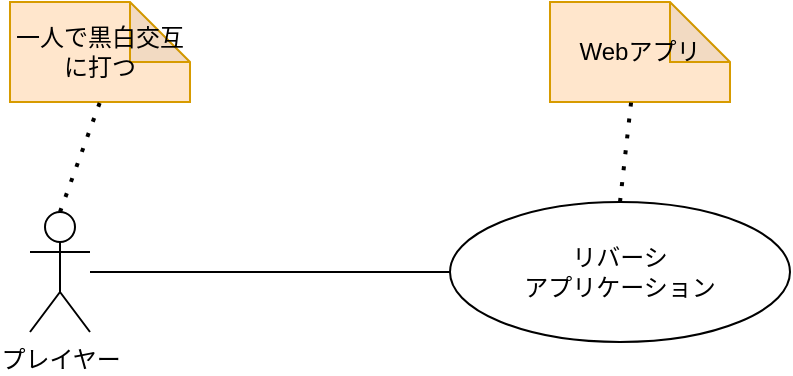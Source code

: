 <mxfile>
    <diagram id="rp7vv8eOk26Zs0YtKJnM" name="Page-1">
        <mxGraphModel dx="486" dy="371" grid="1" gridSize="10" guides="1" tooltips="1" connect="1" arrows="1" fold="1" page="1" pageScale="1" pageWidth="850" pageHeight="1100" math="0" shadow="0">
            <root>
                <mxCell id="0"/>
                <mxCell id="1" parent="0"/>
                <mxCell id="2" value="リバーシ&lt;br&gt;アプリケーション" style="ellipse;whiteSpace=wrap;html=1;" vertex="1" parent="1">
                    <mxGeometry x="350" y="460" width="170" height="70" as="geometry"/>
                </mxCell>
                <mxCell id="3" value="プレイヤー" style="shape=umlActor;verticalLabelPosition=bottom;verticalAlign=top;html=1;" vertex="1" parent="1">
                    <mxGeometry x="140" y="465" width="30" height="60" as="geometry"/>
                </mxCell>
                <mxCell id="5" value="" style="endArrow=none;html=1;entryX=0;entryY=0.5;entryDx=0;entryDy=0;" edge="1" parent="1" source="3" target="2">
                    <mxGeometry relative="1" as="geometry">
                        <mxPoint x="180" y="490" as="sourcePoint"/>
                        <mxPoint x="370" y="520" as="targetPoint"/>
                    </mxGeometry>
                </mxCell>
                <mxCell id="9" value="Webアプリ" style="shape=note;whiteSpace=wrap;html=1;backgroundOutline=1;darkOpacity=0.05;rotation=0;fillColor=#ffe6cc;strokeColor=#d79b00;" vertex="1" parent="1">
                    <mxGeometry x="400" y="360" width="90" height="50" as="geometry"/>
                </mxCell>
                <mxCell id="10" value="" style="endArrow=none;dashed=1;html=1;dashPattern=1 3;strokeWidth=2;entryX=0.452;entryY=0.98;entryDx=0;entryDy=0;entryPerimeter=0;exitX=0.5;exitY=0;exitDx=0;exitDy=0;" edge="1" parent="1" source="2" target="9">
                    <mxGeometry width="50" height="50" relative="1" as="geometry">
                        <mxPoint x="400" y="460" as="sourcePoint"/>
                        <mxPoint x="450" y="410" as="targetPoint"/>
                    </mxGeometry>
                </mxCell>
                <mxCell id="11" value="一人で黒白交互に打つ" style="shape=note;whiteSpace=wrap;html=1;backgroundOutline=1;darkOpacity=0.05;rotation=0;fillColor=#ffe6cc;strokeColor=#d79b00;" vertex="1" parent="1">
                    <mxGeometry x="130" y="360" width="90" height="50" as="geometry"/>
                </mxCell>
                <mxCell id="14" value="" style="endArrow=none;dashed=1;html=1;dashPattern=1 3;strokeWidth=2;entryX=0.5;entryY=1;entryDx=0;entryDy=0;entryPerimeter=0;exitX=0.5;exitY=0;exitDx=0;exitDy=0;exitPerimeter=0;" edge="1" parent="1" source="3" target="11">
                    <mxGeometry width="50" height="50" relative="1" as="geometry">
                        <mxPoint x="200" y="451" as="sourcePoint"/>
                        <mxPoint x="205.68" y="400.0" as="targetPoint"/>
                    </mxGeometry>
                </mxCell>
            </root>
        </mxGraphModel>
    </diagram>
</mxfile>